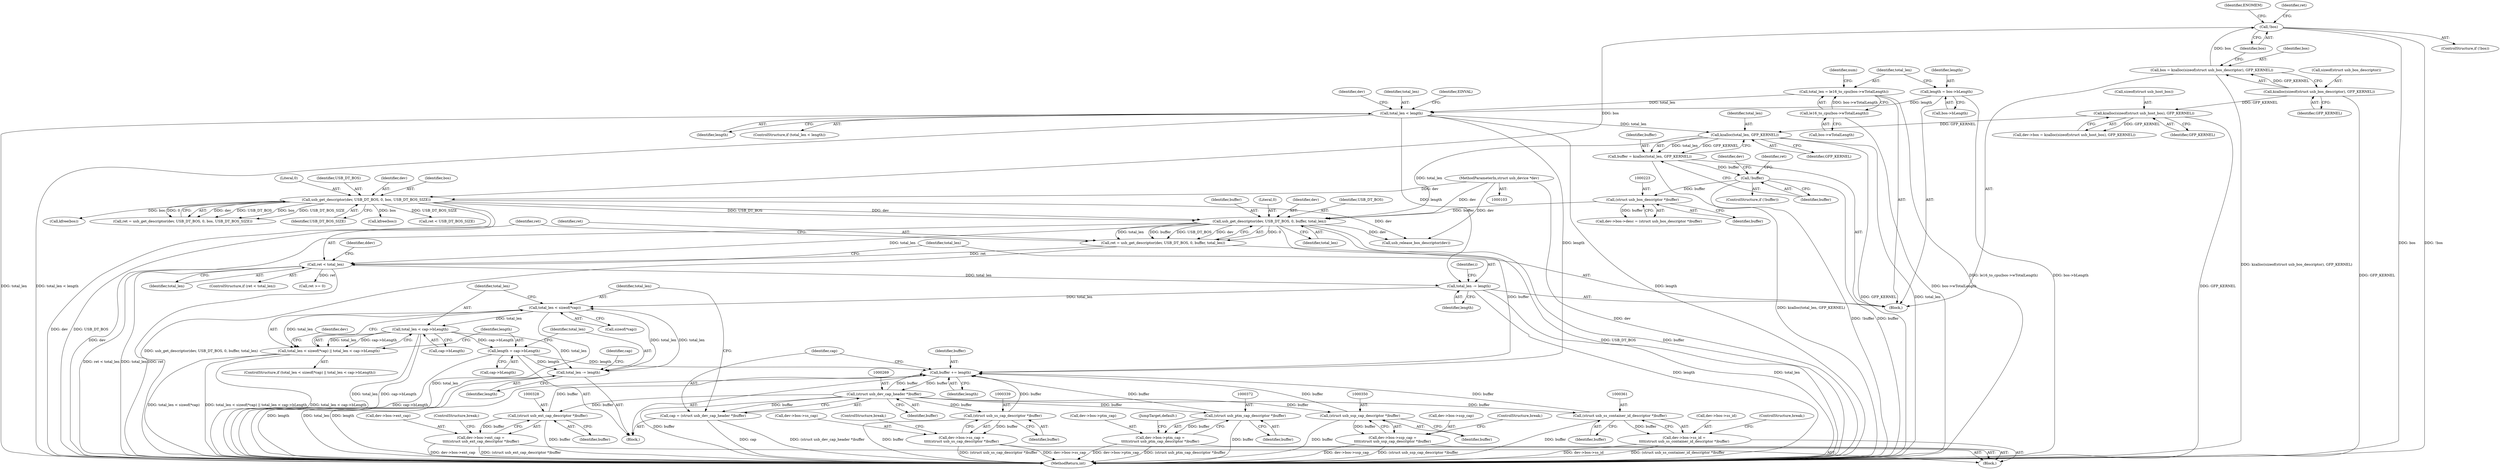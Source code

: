 digraph "0_linux_1c0edc3633b56000e18d82fc241e3995ca18a69e@API" {
"1000273" [label="(Call,total_len < sizeof(*cap))"];
"1000250" [label="(Call,total_len -= length)"];
"1000180" [label="(Call,total_len < length)"];
"1000166" [label="(Call,total_len = le16_to_cpu(bos->wTotalLength))"];
"1000168" [label="(Call,le16_to_cpu(bos->wTotalLength))"];
"1000161" [label="(Call,length = bos->bLength)"];
"1000234" [label="(Call,ret < total_len)"];
"1000225" [label="(Call,ret = usb_get_descriptor(dev, USB_DT_BOS, 0, buffer, total_len))"];
"1000227" [label="(Call,usb_get_descriptor(dev, USB_DT_BOS, 0, buffer, total_len))"];
"1000135" [label="(Call,usb_get_descriptor(dev, USB_DT_BOS, 0, bos, USB_DT_BOS_SIZE))"];
"1000104" [label="(MethodParameterIn,struct usb_device *dev)"];
"1000128" [label="(Call,!bos)"];
"1000121" [label="(Call,bos = kzalloc(sizeof(struct usb_bos_descriptor), GFP_KERNEL))"];
"1000123" [label="(Call,kzalloc(sizeof(struct usb_bos_descriptor), GFP_KERNEL))"];
"1000222" [label="(Call,(struct usb_bos_descriptor *)buffer)"];
"1000208" [label="(Call,!buffer)"];
"1000202" [label="(Call,buffer = kzalloc(total_len, GFP_KERNEL))"];
"1000204" [label="(Call,kzalloc(total_len, GFP_KERNEL))"];
"1000190" [label="(Call,kzalloc(sizeof(struct usb_host_bos), GFP_KERNEL))"];
"1000299" [label="(Call,total_len -= length)"];
"1000294" [label="(Call,length = cap->bLength)"];
"1000278" [label="(Call,total_len < cap->bLength)"];
"1000273" [label="(Call,total_len < sizeof(*cap))"];
"1000272" [label="(Call,total_len < sizeof(*cap) || total_len < cap->bLength)"];
"1000263" [label="(Call,buffer += length)"];
"1000268" [label="(Call,(struct usb_dev_cap_header *)buffer)"];
"1000266" [label="(Call,cap = (struct usb_dev_cap_header *)buffer)"];
"1000327" [label="(Call,(struct usb_ext_cap_descriptor *)buffer)"];
"1000321" [label="(Call,dev->bos->ext_cap =\n\t\t\t\t(struct usb_ext_cap_descriptor *)buffer)"];
"1000338" [label="(Call,(struct usb_ss_cap_descriptor *)buffer)"];
"1000332" [label="(Call,dev->bos->ss_cap =\n\t\t\t\t(struct usb_ss_cap_descriptor *)buffer)"];
"1000349" [label="(Call,(struct usb_ssp_cap_descriptor *)buffer)"];
"1000343" [label="(Call,dev->bos->ssp_cap =\n\t\t\t\t(struct usb_ssp_cap_descriptor *)buffer)"];
"1000360" [label="(Call,(struct usb_ss_container_id_descriptor *)buffer)"];
"1000354" [label="(Call,dev->bos->ss_id =\n\t\t\t\t(struct usb_ss_container_id_descriptor *)buffer)"];
"1000371" [label="(Call,(struct usb_ptm_cap_descriptor *)buffer)"];
"1000365" [label="(Call,dev->bos->ptm_cap =\n\t\t\t\t(struct usb_ptm_cap_descriptor *)buffer)"];
"1000305" [label="(Identifier,cap)"];
"1000177" [label="(Call,kfree(bos))"];
"1000333" [label="(Call,dev->bos->ss_cap)"];
"1000230" [label="(Literal,0)"];
"1000321" [label="(Call,dev->bos->ext_cap =\n\t\t\t\t(struct usb_ext_cap_descriptor *)buffer)"];
"1000222" [label="(Call,(struct usb_bos_descriptor *)buffer)"];
"1000235" [label="(Identifier,ret)"];
"1000236" [label="(Identifier,total_len)"];
"1000295" [label="(Identifier,length)"];
"1000225" [label="(Call,ret = usb_get_descriptor(dev, USB_DT_BOS, 0, buffer, total_len))"];
"1000360" [label="(Call,(struct usb_ss_container_id_descriptor *)buffer)"];
"1000216" [label="(Call,dev->bos->desc = (struct usb_bos_descriptor *)buffer)"];
"1000288" [label="(Identifier,dev)"];
"1000234" [label="(Call,ret < total_len)"];
"1000354" [label="(Call,dev->bos->ss_id =\n\t\t\t\t(struct usb_ss_container_id_descriptor *)buffer)"];
"1000265" [label="(Identifier,length)"];
"1000203" [label="(Identifier,buffer)"];
"1000250" [label="(Call,total_len -= length)"];
"1000268" [label="(Call,(struct usb_dev_cap_header *)buffer)"];
"1000232" [label="(Identifier,total_len)"];
"1000193" [label="(Identifier,GFP_KERNEL)"];
"1000255" [label="(Identifier,i)"];
"1000219" [label="(Identifier,dev)"];
"1000180" [label="(Call,total_len < length)"];
"1000266" [label="(Call,cap = (struct usb_dev_cap_header *)buffer)"];
"1000228" [label="(Identifier,dev)"];
"1000142" [label="(Call,ret < USB_DT_BOS_SIZE)"];
"1000344" [label="(Call,dev->bos->ssp_cap)"];
"1000104" [label="(MethodParameterIn,struct usb_device *dev)"];
"1000383" [label="(MethodReturn,int)"];
"1000329" [label="(Identifier,buffer)"];
"1000135" [label="(Call,usb_get_descriptor(dev, USB_DT_BOS, 0, bos, USB_DT_BOS_SIZE))"];
"1000229" [label="(Identifier,USB_DT_BOS)"];
"1000233" [label="(ControlStructure,if (ret < total_len))"];
"1000272" [label="(Call,total_len < sizeof(*cap) || total_len < cap->bLength)"];
"1000208" [label="(Call,!buffer)"];
"1000278" [label="(Call,total_len < cap->bLength)"];
"1000262" [label="(Block,)"];
"1000271" [label="(ControlStructure,if (total_len < sizeof(*cap) || total_len < cap->bLength))"];
"1000299" [label="(Call,total_len -= length)"];
"1000366" [label="(Call,dev->bos->ptm_cap)"];
"1000322" [label="(Call,dev->bos->ext_cap)"];
"1000166" [label="(Call,total_len = le16_to_cpu(bos->wTotalLength))"];
"1000317" [label="(Block,)"];
"1000139" [label="(Identifier,bos)"];
"1000173" [label="(Identifier,num)"];
"1000280" [label="(Call,cap->bLength)"];
"1000296" [label="(Call,cap->bLength)"];
"1000270" [label="(Identifier,buffer)"];
"1000332" [label="(Call,dev->bos->ss_cap =\n\t\t\t\t(struct usb_ss_cap_descriptor *)buffer)"];
"1000343" [label="(Call,dev->bos->ssp_cap =\n\t\t\t\t(struct usb_ssp_cap_descriptor *)buffer)"];
"1000338" [label="(Call,(struct usb_ss_cap_descriptor *)buffer)"];
"1000264" [label="(Identifier,buffer)"];
"1000273" [label="(Call,total_len < sizeof(*cap))"];
"1000161" [label="(Call,length = bos->bLength)"];
"1000231" [label="(Identifier,buffer)"];
"1000128" [label="(Call,!bos)"];
"1000182" [label="(Identifier,length)"];
"1000205" [label="(Identifier,total_len)"];
"1000206" [label="(Identifier,GFP_KERNEL)"];
"1000129" [label="(Identifier,bos)"];
"1000202" [label="(Call,buffer = kzalloc(total_len, GFP_KERNEL))"];
"1000185" [label="(Identifier,EINVAL)"];
"1000340" [label="(Identifier,buffer)"];
"1000168" [label="(Call,le16_to_cpu(bos->wTotalLength))"];
"1000188" [label="(Identifier,dev)"];
"1000162" [label="(Identifier,length)"];
"1000301" [label="(Identifier,length)"];
"1000294" [label="(Call,length = cap->bLength)"];
"1000267" [label="(Identifier,cap)"];
"1000279" [label="(Identifier,total_len)"];
"1000226" [label="(Identifier,ret)"];
"1000190" [label="(Call,kzalloc(sizeof(struct usb_host_bos), GFP_KERNEL))"];
"1000327" [label="(Call,(struct usb_ext_cap_descriptor *)buffer)"];
"1000191" [label="(Call,sizeof(struct usb_host_bos))"];
"1000169" [label="(Call,bos->wTotalLength)"];
"1000121" [label="(Call,bos = kzalloc(sizeof(struct usb_bos_descriptor), GFP_KERNEL))"];
"1000341" [label="(ControlStructure,break;)"];
"1000207" [label="(ControlStructure,if (!buffer))"];
"1000157" [label="(Call,kfree(bos))"];
"1000224" [label="(Identifier,buffer)"];
"1000239" [label="(Identifier,ddev)"];
"1000275" [label="(Call,sizeof(*cap))"];
"1000351" [label="(Identifier,buffer)"];
"1000362" [label="(Identifier,buffer)"];
"1000181" [label="(Identifier,total_len)"];
"1000138" [label="(Literal,0)"];
"1000227" [label="(Call,usb_get_descriptor(dev, USB_DT_BOS, 0, buffer, total_len))"];
"1000167" [label="(Identifier,total_len)"];
"1000209" [label="(Identifier,buffer)"];
"1000133" [label="(Call,ret = usb_get_descriptor(dev, USB_DT_BOS, 0, bos, USB_DT_BOS_SIZE))"];
"1000373" [label="(Identifier,buffer)"];
"1000352" [label="(ControlStructure,break;)"];
"1000204" [label="(Call,kzalloc(total_len, GFP_KERNEL))"];
"1000186" [label="(Call,dev->bos = kzalloc(sizeof(struct usb_host_bos), GFP_KERNEL))"];
"1000132" [label="(Identifier,ENOMEM)"];
"1000349" [label="(Call,(struct usb_ssp_cap_descriptor *)buffer)"];
"1000263" [label="(Call,buffer += length)"];
"1000330" [label="(ControlStructure,break;)"];
"1000365" [label="(Call,dev->bos->ptm_cap =\n\t\t\t\t(struct usb_ptm_cap_descriptor *)buffer)"];
"1000163" [label="(Call,bos->bLength)"];
"1000140" [label="(Identifier,USB_DT_BOS_SIZE)"];
"1000137" [label="(Identifier,USB_DT_BOS)"];
"1000212" [label="(Identifier,ret)"];
"1000127" [label="(ControlStructure,if (!bos))"];
"1000379" [label="(Call,usb_release_bos_descriptor(dev))"];
"1000252" [label="(Identifier,length)"];
"1000371" [label="(Call,(struct usb_ptm_cap_descriptor *)buffer)"];
"1000179" [label="(ControlStructure,if (total_len < length))"];
"1000126" [label="(Identifier,GFP_KERNEL)"];
"1000300" [label="(Identifier,total_len)"];
"1000242" [label="(Call,ret >= 0)"];
"1000363" [label="(ControlStructure,break;)"];
"1000374" [label="(JumpTarget,default:)"];
"1000274" [label="(Identifier,total_len)"];
"1000123" [label="(Call,kzalloc(sizeof(struct usb_bos_descriptor), GFP_KERNEL))"];
"1000136" [label="(Identifier,dev)"];
"1000355" [label="(Call,dev->bos->ss_id)"];
"1000105" [label="(Block,)"];
"1000251" [label="(Identifier,total_len)"];
"1000124" [label="(Call,sizeof(struct usb_bos_descriptor))"];
"1000122" [label="(Identifier,bos)"];
"1000134" [label="(Identifier,ret)"];
"1000273" -> "1000272"  [label="AST: "];
"1000273" -> "1000275"  [label="CFG: "];
"1000274" -> "1000273"  [label="AST: "];
"1000275" -> "1000273"  [label="AST: "];
"1000279" -> "1000273"  [label="CFG: "];
"1000272" -> "1000273"  [label="CFG: "];
"1000273" -> "1000383"  [label="DDG: total_len"];
"1000273" -> "1000272"  [label="DDG: total_len"];
"1000250" -> "1000273"  [label="DDG: total_len"];
"1000299" -> "1000273"  [label="DDG: total_len"];
"1000273" -> "1000278"  [label="DDG: total_len"];
"1000273" -> "1000299"  [label="DDG: total_len"];
"1000250" -> "1000105"  [label="AST: "];
"1000250" -> "1000252"  [label="CFG: "];
"1000251" -> "1000250"  [label="AST: "];
"1000252" -> "1000250"  [label="AST: "];
"1000255" -> "1000250"  [label="CFG: "];
"1000250" -> "1000383"  [label="DDG: total_len"];
"1000250" -> "1000383"  [label="DDG: length"];
"1000180" -> "1000250"  [label="DDG: length"];
"1000234" -> "1000250"  [label="DDG: total_len"];
"1000180" -> "1000179"  [label="AST: "];
"1000180" -> "1000182"  [label="CFG: "];
"1000181" -> "1000180"  [label="AST: "];
"1000182" -> "1000180"  [label="AST: "];
"1000185" -> "1000180"  [label="CFG: "];
"1000188" -> "1000180"  [label="CFG: "];
"1000180" -> "1000383"  [label="DDG: length"];
"1000180" -> "1000383"  [label="DDG: total_len"];
"1000180" -> "1000383"  [label="DDG: total_len < length"];
"1000166" -> "1000180"  [label="DDG: total_len"];
"1000161" -> "1000180"  [label="DDG: length"];
"1000180" -> "1000204"  [label="DDG: total_len"];
"1000180" -> "1000263"  [label="DDG: length"];
"1000166" -> "1000105"  [label="AST: "];
"1000166" -> "1000168"  [label="CFG: "];
"1000167" -> "1000166"  [label="AST: "];
"1000168" -> "1000166"  [label="AST: "];
"1000173" -> "1000166"  [label="CFG: "];
"1000166" -> "1000383"  [label="DDG: le16_to_cpu(bos->wTotalLength)"];
"1000168" -> "1000166"  [label="DDG: bos->wTotalLength"];
"1000168" -> "1000169"  [label="CFG: "];
"1000169" -> "1000168"  [label="AST: "];
"1000168" -> "1000383"  [label="DDG: bos->wTotalLength"];
"1000161" -> "1000105"  [label="AST: "];
"1000161" -> "1000163"  [label="CFG: "];
"1000162" -> "1000161"  [label="AST: "];
"1000163" -> "1000161"  [label="AST: "];
"1000167" -> "1000161"  [label="CFG: "];
"1000161" -> "1000383"  [label="DDG: bos->bLength"];
"1000234" -> "1000233"  [label="AST: "];
"1000234" -> "1000236"  [label="CFG: "];
"1000235" -> "1000234"  [label="AST: "];
"1000236" -> "1000234"  [label="AST: "];
"1000239" -> "1000234"  [label="CFG: "];
"1000251" -> "1000234"  [label="CFG: "];
"1000234" -> "1000383"  [label="DDG: total_len"];
"1000234" -> "1000383"  [label="DDG: ret"];
"1000234" -> "1000383"  [label="DDG: ret < total_len"];
"1000225" -> "1000234"  [label="DDG: ret"];
"1000227" -> "1000234"  [label="DDG: total_len"];
"1000234" -> "1000242"  [label="DDG: ret"];
"1000225" -> "1000105"  [label="AST: "];
"1000225" -> "1000227"  [label="CFG: "];
"1000226" -> "1000225"  [label="AST: "];
"1000227" -> "1000225"  [label="AST: "];
"1000235" -> "1000225"  [label="CFG: "];
"1000225" -> "1000383"  [label="DDG: usb_get_descriptor(dev, USB_DT_BOS, 0, buffer, total_len)"];
"1000227" -> "1000225"  [label="DDG: 0"];
"1000227" -> "1000225"  [label="DDG: total_len"];
"1000227" -> "1000225"  [label="DDG: buffer"];
"1000227" -> "1000225"  [label="DDG: USB_DT_BOS"];
"1000227" -> "1000225"  [label="DDG: dev"];
"1000227" -> "1000232"  [label="CFG: "];
"1000228" -> "1000227"  [label="AST: "];
"1000229" -> "1000227"  [label="AST: "];
"1000230" -> "1000227"  [label="AST: "];
"1000231" -> "1000227"  [label="AST: "];
"1000232" -> "1000227"  [label="AST: "];
"1000227" -> "1000383"  [label="DDG: dev"];
"1000227" -> "1000383"  [label="DDG: USB_DT_BOS"];
"1000227" -> "1000383"  [label="DDG: buffer"];
"1000135" -> "1000227"  [label="DDG: dev"];
"1000135" -> "1000227"  [label="DDG: USB_DT_BOS"];
"1000104" -> "1000227"  [label="DDG: dev"];
"1000222" -> "1000227"  [label="DDG: buffer"];
"1000204" -> "1000227"  [label="DDG: total_len"];
"1000227" -> "1000263"  [label="DDG: buffer"];
"1000227" -> "1000379"  [label="DDG: dev"];
"1000135" -> "1000133"  [label="AST: "];
"1000135" -> "1000140"  [label="CFG: "];
"1000136" -> "1000135"  [label="AST: "];
"1000137" -> "1000135"  [label="AST: "];
"1000138" -> "1000135"  [label="AST: "];
"1000139" -> "1000135"  [label="AST: "];
"1000140" -> "1000135"  [label="AST: "];
"1000133" -> "1000135"  [label="CFG: "];
"1000135" -> "1000383"  [label="DDG: dev"];
"1000135" -> "1000383"  [label="DDG: USB_DT_BOS"];
"1000135" -> "1000133"  [label="DDG: dev"];
"1000135" -> "1000133"  [label="DDG: USB_DT_BOS"];
"1000135" -> "1000133"  [label="DDG: bos"];
"1000135" -> "1000133"  [label="DDG: USB_DT_BOS_SIZE"];
"1000135" -> "1000133"  [label="DDG: 0"];
"1000104" -> "1000135"  [label="DDG: dev"];
"1000128" -> "1000135"  [label="DDG: bos"];
"1000135" -> "1000142"  [label="DDG: USB_DT_BOS_SIZE"];
"1000135" -> "1000157"  [label="DDG: bos"];
"1000135" -> "1000177"  [label="DDG: bos"];
"1000135" -> "1000379"  [label="DDG: dev"];
"1000104" -> "1000103"  [label="AST: "];
"1000104" -> "1000383"  [label="DDG: dev"];
"1000104" -> "1000379"  [label="DDG: dev"];
"1000128" -> "1000127"  [label="AST: "];
"1000128" -> "1000129"  [label="CFG: "];
"1000129" -> "1000128"  [label="AST: "];
"1000132" -> "1000128"  [label="CFG: "];
"1000134" -> "1000128"  [label="CFG: "];
"1000128" -> "1000383"  [label="DDG: bos"];
"1000128" -> "1000383"  [label="DDG: !bos"];
"1000121" -> "1000128"  [label="DDG: bos"];
"1000121" -> "1000105"  [label="AST: "];
"1000121" -> "1000123"  [label="CFG: "];
"1000122" -> "1000121"  [label="AST: "];
"1000123" -> "1000121"  [label="AST: "];
"1000129" -> "1000121"  [label="CFG: "];
"1000121" -> "1000383"  [label="DDG: kzalloc(sizeof(struct usb_bos_descriptor), GFP_KERNEL)"];
"1000123" -> "1000121"  [label="DDG: GFP_KERNEL"];
"1000123" -> "1000126"  [label="CFG: "];
"1000124" -> "1000123"  [label="AST: "];
"1000126" -> "1000123"  [label="AST: "];
"1000123" -> "1000383"  [label="DDG: GFP_KERNEL"];
"1000123" -> "1000190"  [label="DDG: GFP_KERNEL"];
"1000222" -> "1000216"  [label="AST: "];
"1000222" -> "1000224"  [label="CFG: "];
"1000223" -> "1000222"  [label="AST: "];
"1000224" -> "1000222"  [label="AST: "];
"1000216" -> "1000222"  [label="CFG: "];
"1000222" -> "1000216"  [label="DDG: buffer"];
"1000208" -> "1000222"  [label="DDG: buffer"];
"1000208" -> "1000207"  [label="AST: "];
"1000208" -> "1000209"  [label="CFG: "];
"1000209" -> "1000208"  [label="AST: "];
"1000212" -> "1000208"  [label="CFG: "];
"1000219" -> "1000208"  [label="CFG: "];
"1000208" -> "1000383"  [label="DDG: buffer"];
"1000208" -> "1000383"  [label="DDG: !buffer"];
"1000202" -> "1000208"  [label="DDG: buffer"];
"1000202" -> "1000105"  [label="AST: "];
"1000202" -> "1000204"  [label="CFG: "];
"1000203" -> "1000202"  [label="AST: "];
"1000204" -> "1000202"  [label="AST: "];
"1000209" -> "1000202"  [label="CFG: "];
"1000202" -> "1000383"  [label="DDG: kzalloc(total_len, GFP_KERNEL)"];
"1000204" -> "1000202"  [label="DDG: total_len"];
"1000204" -> "1000202"  [label="DDG: GFP_KERNEL"];
"1000204" -> "1000206"  [label="CFG: "];
"1000205" -> "1000204"  [label="AST: "];
"1000206" -> "1000204"  [label="AST: "];
"1000204" -> "1000383"  [label="DDG: GFP_KERNEL"];
"1000204" -> "1000383"  [label="DDG: total_len"];
"1000190" -> "1000204"  [label="DDG: GFP_KERNEL"];
"1000190" -> "1000186"  [label="AST: "];
"1000190" -> "1000193"  [label="CFG: "];
"1000191" -> "1000190"  [label="AST: "];
"1000193" -> "1000190"  [label="AST: "];
"1000186" -> "1000190"  [label="CFG: "];
"1000190" -> "1000383"  [label="DDG: GFP_KERNEL"];
"1000190" -> "1000186"  [label="DDG: GFP_KERNEL"];
"1000299" -> "1000262"  [label="AST: "];
"1000299" -> "1000301"  [label="CFG: "];
"1000300" -> "1000299"  [label="AST: "];
"1000301" -> "1000299"  [label="AST: "];
"1000305" -> "1000299"  [label="CFG: "];
"1000299" -> "1000383"  [label="DDG: length"];
"1000299" -> "1000383"  [label="DDG: total_len"];
"1000294" -> "1000299"  [label="DDG: length"];
"1000278" -> "1000299"  [label="DDG: total_len"];
"1000294" -> "1000262"  [label="AST: "];
"1000294" -> "1000296"  [label="CFG: "];
"1000295" -> "1000294"  [label="AST: "];
"1000296" -> "1000294"  [label="AST: "];
"1000300" -> "1000294"  [label="CFG: "];
"1000294" -> "1000383"  [label="DDG: cap->bLength"];
"1000294" -> "1000263"  [label="DDG: length"];
"1000278" -> "1000294"  [label="DDG: cap->bLength"];
"1000278" -> "1000272"  [label="AST: "];
"1000278" -> "1000280"  [label="CFG: "];
"1000279" -> "1000278"  [label="AST: "];
"1000280" -> "1000278"  [label="AST: "];
"1000272" -> "1000278"  [label="CFG: "];
"1000278" -> "1000383"  [label="DDG: cap->bLength"];
"1000278" -> "1000383"  [label="DDG: total_len"];
"1000278" -> "1000272"  [label="DDG: total_len"];
"1000278" -> "1000272"  [label="DDG: cap->bLength"];
"1000272" -> "1000271"  [label="AST: "];
"1000288" -> "1000272"  [label="CFG: "];
"1000295" -> "1000272"  [label="CFG: "];
"1000272" -> "1000383"  [label="DDG: total_len < cap->bLength"];
"1000272" -> "1000383"  [label="DDG: total_len < sizeof(*cap)"];
"1000272" -> "1000383"  [label="DDG: total_len < sizeof(*cap) || total_len < cap->bLength"];
"1000263" -> "1000262"  [label="AST: "];
"1000263" -> "1000265"  [label="CFG: "];
"1000264" -> "1000263"  [label="AST: "];
"1000265" -> "1000263"  [label="AST: "];
"1000267" -> "1000263"  [label="CFG: "];
"1000263" -> "1000383"  [label="DDG: length"];
"1000349" -> "1000263"  [label="DDG: buffer"];
"1000371" -> "1000263"  [label="DDG: buffer"];
"1000327" -> "1000263"  [label="DDG: buffer"];
"1000338" -> "1000263"  [label="DDG: buffer"];
"1000360" -> "1000263"  [label="DDG: buffer"];
"1000268" -> "1000263"  [label="DDG: buffer"];
"1000263" -> "1000268"  [label="DDG: buffer"];
"1000268" -> "1000266"  [label="AST: "];
"1000268" -> "1000270"  [label="CFG: "];
"1000269" -> "1000268"  [label="AST: "];
"1000270" -> "1000268"  [label="AST: "];
"1000266" -> "1000268"  [label="CFG: "];
"1000268" -> "1000383"  [label="DDG: buffer"];
"1000268" -> "1000266"  [label="DDG: buffer"];
"1000268" -> "1000327"  [label="DDG: buffer"];
"1000268" -> "1000338"  [label="DDG: buffer"];
"1000268" -> "1000349"  [label="DDG: buffer"];
"1000268" -> "1000360"  [label="DDG: buffer"];
"1000268" -> "1000371"  [label="DDG: buffer"];
"1000266" -> "1000262"  [label="AST: "];
"1000267" -> "1000266"  [label="AST: "];
"1000274" -> "1000266"  [label="CFG: "];
"1000266" -> "1000383"  [label="DDG: cap"];
"1000266" -> "1000383"  [label="DDG: (struct usb_dev_cap_header *)buffer"];
"1000327" -> "1000321"  [label="AST: "];
"1000327" -> "1000329"  [label="CFG: "];
"1000328" -> "1000327"  [label="AST: "];
"1000329" -> "1000327"  [label="AST: "];
"1000321" -> "1000327"  [label="CFG: "];
"1000327" -> "1000383"  [label="DDG: buffer"];
"1000327" -> "1000321"  [label="DDG: buffer"];
"1000321" -> "1000317"  [label="AST: "];
"1000322" -> "1000321"  [label="AST: "];
"1000330" -> "1000321"  [label="CFG: "];
"1000321" -> "1000383"  [label="DDG: dev->bos->ext_cap"];
"1000321" -> "1000383"  [label="DDG: (struct usb_ext_cap_descriptor *)buffer"];
"1000338" -> "1000332"  [label="AST: "];
"1000338" -> "1000340"  [label="CFG: "];
"1000339" -> "1000338"  [label="AST: "];
"1000340" -> "1000338"  [label="AST: "];
"1000332" -> "1000338"  [label="CFG: "];
"1000338" -> "1000383"  [label="DDG: buffer"];
"1000338" -> "1000332"  [label="DDG: buffer"];
"1000332" -> "1000317"  [label="AST: "];
"1000333" -> "1000332"  [label="AST: "];
"1000341" -> "1000332"  [label="CFG: "];
"1000332" -> "1000383"  [label="DDG: dev->bos->ss_cap"];
"1000332" -> "1000383"  [label="DDG: (struct usb_ss_cap_descriptor *)buffer"];
"1000349" -> "1000343"  [label="AST: "];
"1000349" -> "1000351"  [label="CFG: "];
"1000350" -> "1000349"  [label="AST: "];
"1000351" -> "1000349"  [label="AST: "];
"1000343" -> "1000349"  [label="CFG: "];
"1000349" -> "1000383"  [label="DDG: buffer"];
"1000349" -> "1000343"  [label="DDG: buffer"];
"1000343" -> "1000317"  [label="AST: "];
"1000344" -> "1000343"  [label="AST: "];
"1000352" -> "1000343"  [label="CFG: "];
"1000343" -> "1000383"  [label="DDG: (struct usb_ssp_cap_descriptor *)buffer"];
"1000343" -> "1000383"  [label="DDG: dev->bos->ssp_cap"];
"1000360" -> "1000354"  [label="AST: "];
"1000360" -> "1000362"  [label="CFG: "];
"1000361" -> "1000360"  [label="AST: "];
"1000362" -> "1000360"  [label="AST: "];
"1000354" -> "1000360"  [label="CFG: "];
"1000360" -> "1000383"  [label="DDG: buffer"];
"1000360" -> "1000354"  [label="DDG: buffer"];
"1000354" -> "1000317"  [label="AST: "];
"1000355" -> "1000354"  [label="AST: "];
"1000363" -> "1000354"  [label="CFG: "];
"1000354" -> "1000383"  [label="DDG: (struct usb_ss_container_id_descriptor *)buffer"];
"1000354" -> "1000383"  [label="DDG: dev->bos->ss_id"];
"1000371" -> "1000365"  [label="AST: "];
"1000371" -> "1000373"  [label="CFG: "];
"1000372" -> "1000371"  [label="AST: "];
"1000373" -> "1000371"  [label="AST: "];
"1000365" -> "1000371"  [label="CFG: "];
"1000371" -> "1000383"  [label="DDG: buffer"];
"1000371" -> "1000365"  [label="DDG: buffer"];
"1000365" -> "1000317"  [label="AST: "];
"1000366" -> "1000365"  [label="AST: "];
"1000374" -> "1000365"  [label="CFG: "];
"1000365" -> "1000383"  [label="DDG: dev->bos->ptm_cap"];
"1000365" -> "1000383"  [label="DDG: (struct usb_ptm_cap_descriptor *)buffer"];
}
